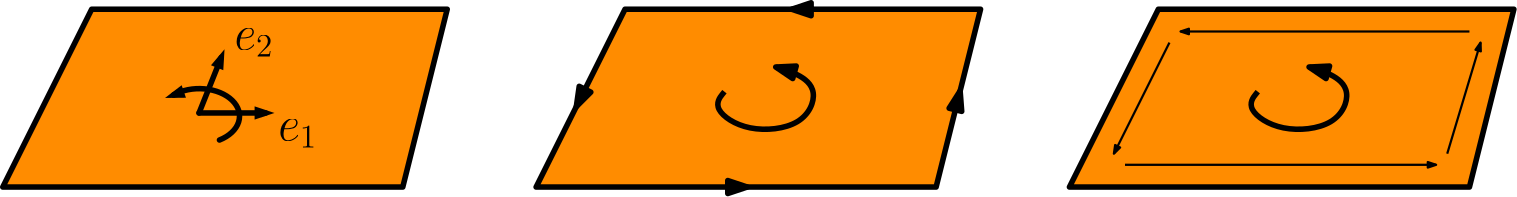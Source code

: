 <?xml version="1.0"?>
<!DOCTYPE ipe SYSTEM "ipe.dtd">
<ipe version="70107" creator="Ipe 7.1.8">
<info created="D:20140725150342" modified="D:20160228122127"/>
<preamble>\usepackage{amsmath}
\usepackage{amssymb}</preamble>
<ipestyle name="basic">
<symbol name="arrow/arc(spx)">
<path stroke="sym-stroke" fill="sym-stroke" pen="sym-pen">
0 0 m
-1 0.333 l
-1 -0.333 l
h
</path>
</symbol>
<symbol name="arrow/farc(spx)">
<path stroke="sym-stroke" fill="white" pen="sym-pen">
0 0 m
-1 0.333 l
-1 -0.333 l
h
</path>
</symbol>
<symbol name="mark/circle(sx)" transformations="translations">
<path fill="sym-stroke">
0.6 0 0 0.6 0 0 e
0.4 0 0 0.4 0 0 e
</path>
</symbol>
<symbol name="mark/disk(sx)" transformations="translations">
<path fill="sym-stroke">
0.6 0 0 0.6 0 0 e
</path>
</symbol>
<symbol name="mark/fdisk(sfx)" transformations="translations">
<group>
<path fill="sym-fill">
0.5 0 0 0.5 0 0 e
</path>
<path fill="sym-stroke" fillrule="eofill">
0.6 0 0 0.6 0 0 e
0.4 0 0 0.4 0 0 e
</path>
</group>
</symbol>
<symbol name="mark/box(sx)" transformations="translations">
<path fill="sym-stroke" fillrule="eofill">
-0.6 -0.6 m
0.6 -0.6 l
0.6 0.6 l
-0.6 0.6 l
h
-0.4 -0.4 m
0.4 -0.4 l
0.4 0.4 l
-0.4 0.4 l
h
</path>
</symbol>
<symbol name="mark/square(sx)" transformations="translations">
<path fill="sym-stroke">
-0.6 -0.6 m
0.6 -0.6 l
0.6 0.6 l
-0.6 0.6 l
h
</path>
</symbol>
<symbol name="mark/fsquare(sfx)" transformations="translations">
<group>
<path fill="sym-fill">
-0.5 -0.5 m
0.5 -0.5 l
0.5 0.5 l
-0.5 0.5 l
h
</path>
<path fill="sym-stroke" fillrule="eofill">
-0.6 -0.6 m
0.6 -0.6 l
0.6 0.6 l
-0.6 0.6 l
h
-0.4 -0.4 m
0.4 -0.4 l
0.4 0.4 l
-0.4 0.4 l
h
</path>
</group>
</symbol>
<symbol name="mark/cross(sx)" transformations="translations">
<group>
<path fill="sym-stroke">
-0.43 -0.57 m
0.57 0.43 l
0.43 0.57 l
-0.57 -0.43 l
h
</path>
<path fill="sym-stroke">
-0.43 0.57 m
0.57 -0.43 l
0.43 -0.57 l
-0.57 0.43 l
h
</path>
</group>
</symbol>
<symbol name="arrow/fnormal(spx)">
<path stroke="sym-stroke" fill="white" pen="sym-pen">
0 0 m
-1 0.333 l
-1 -0.333 l
h
</path>
</symbol>
<symbol name="arrow/pointed(spx)">
<path stroke="sym-stroke" fill="sym-stroke" pen="sym-pen">
0 0 m
-1 0.333 l
-0.8 0 l
-1 -0.333 l
h
</path>
</symbol>
<symbol name="arrow/fpointed(spx)">
<path stroke="sym-stroke" fill="white" pen="sym-pen">
0 0 m
-1 0.333 l
-0.8 0 l
-1 -0.333 l
h
</path>
</symbol>
<symbol name="arrow/linear(spx)">
<path stroke="sym-stroke" pen="sym-pen">
-1 0.333 m
0 0 l
-1 -0.333 l
</path>
</symbol>
<symbol name="arrow/fdouble(spx)">
<path stroke="sym-stroke" fill="white" pen="sym-pen">
0 0 m
-1 0.333 l
-1 -0.333 l
h
-1 0 m
-2 0.333 l
-2 -0.333 l
h
</path>
</symbol>
<symbol name="arrow/double(spx)">
<path stroke="sym-stroke" fill="sym-stroke" pen="sym-pen">
0 0 m
-1 0.333 l
-1 -0.333 l
h
-1 0 m
-2 0.333 l
-2 -0.333 l
h
</path>
</symbol>
<pen name="heavier" value="0.8"/>
<pen name="fat" value="1.2"/>
<pen name="ultrafat" value="2"/>
<symbolsize name="large" value="5"/>
<symbolsize name="small" value="2"/>
<symbolsize name="tiny" value="1.1"/>
<arrowsize name="large" value="10"/>
<arrowsize name="small" value="5"/>
<arrowsize name="tiny" value="3"/>
<color name="red" value="1 0 0"/>
<color name="green" value="0 1 0"/>
<color name="blue" value="0 0 1"/>
<color name="yellow" value="1 1 0"/>
<color name="orange" value="1 0.647 0"/>
<color name="gold" value="1 0.843 0"/>
<color name="purple" value="0.627 0.125 0.941"/>
<color name="gray" value="0.745"/>
<color name="brown" value="0.647 0.165 0.165"/>
<color name="navy" value="0 0 0.502"/>
<color name="pink" value="1 0.753 0.796"/>
<color name="seagreen" value="0.18 0.545 0.341"/>
<color name="turquoise" value="0.251 0.878 0.816"/>
<color name="violet" value="0.933 0.51 0.933"/>
<color name="darkblue" value="0 0 0.545"/>
<color name="darkcyan" value="0 0.545 0.545"/>
<color name="darkgray" value="0.663"/>
<color name="darkgreen" value="0 0.392 0"/>
<color name="darkmagenta" value="0.545 0 0.545"/>
<color name="darkorange" value="1 0.549 0"/>
<color name="darkred" value="0.545 0 0"/>
<color name="lightblue" value="0.678 0.847 0.902"/>
<color name="lightcyan" value="0.878 1 1"/>
<color name="lightgray" value="0.827"/>
<color name="lightgreen" value="0.565 0.933 0.565"/>
<color name="lightyellow" value="1 1 0.878"/>
<dashstyle name="dashed" value="[4] 0"/>
<dashstyle name="dotted" value="[1 3] 0"/>
<dashstyle name="dash dotted" value="[4 2 1 2] 0"/>
<dashstyle name="dash dot dotted" value="[4 2 1 2 1 2] 0"/>
<textsize name="large" value="\large"/>
<textsize name="small" value="\small"/>
<textsize name="tiny" value="\tiny"/>
<textsize name="Large" value="\Large"/>
<textsize name="LARGE" value="\LARGE"/>
<textsize name="huge" value="\huge"/>
<textsize name="Huge" value="\Huge"/>
<textsize name="footnote" value="\footnotesize"/>
<textstyle name="center" begin="\begin{center}" end="\end{center}"/>
<textstyle name="itemize" begin="\begin{itemize}" end="\end{itemize}"/>
<textstyle name="item" begin="\begin{itemize}\item{}" end="\end{itemize}"/>
<gridsize name="4 pts" value="4"/>
<gridsize name="8 pts (~3 mm)" value="8"/>
<gridsize name="16 pts (~6 mm)" value="16"/>
<gridsize name="32 pts (~12 mm)" value="32"/>
<gridsize name="10 pts (~3.5 mm)" value="10"/>
<gridsize name="20 pts (~7 mm)" value="20"/>
<gridsize name="14 pts (~5 mm)" value="14"/>
<gridsize name="28 pts (~10 mm)" value="28"/>
<gridsize name="56 pts (~20 mm)" value="56"/>
<anglesize name="90 deg" value="90"/>
<anglesize name="60 deg" value="60"/>
<anglesize name="45 deg" value="45"/>
<anglesize name="30 deg" value="30"/>
<anglesize name="22.5 deg" value="22.5"/>
<tiling name="falling" angle="-60" step="4" width="1"/>
<tiling name="rising" angle="30" step="4" width="1"/>
</ipestyle>
<page>
<layer name="alpha"/>
<view layers="alpha" active="alpha"/>
<path layer="alpha" stroke="black" fill="darkorange" pen="ultrafat">
256 304 m
224 240 l
368 240 l
384 304 l
h
</path>
<path stroke="black" fill="darkorange" pen="ultrafat">
448 304 m
416 240 l
560 240 l
576 304 l
h
</path>
<path matrix="1.30202 0 0 1.30202 -86.6829 -85.5336" stroke="black" fill="darkorange" pen="ultrafat" arrow="normal/normal">
290.69 276.388 m
287.007 271.784
296.768 264.97
312.79 266.627
316.953 277.037
310.764 281.544
304.871 283.202 s
</path>
<path matrix="1.30202 0 0 1.30202 105.317 -85.5336" stroke="black" fill="darkorange" pen="ultrafat" arrow="normal/normal">
290.69 276.388 m
287.007 271.784
296.768 264.97
312.79 266.627
316.953 277.037
310.764 281.544
304.871 283.202 s
</path>
<path matrix="1 0 0 1 -192 0" stroke="black" fill="darkorange" pen="ultrafat">
256 304 m
224 240 l
368 240 l
384 304 l
h
</path>
<path matrix="1 0 0 1 6.65417 2.66167" stroke="black" fill="darkorange" pen="ultrafat" cap="1" join="0" arrow="normal/tiny">
96 264 m
120 264 l
</path>
<path matrix="1 0 0 1 6.65417 2.66167" stroke="black" fill="darkorange" pen="ultrafat" cap="1" join="0" arrow="normal/tiny">
96 264 m
104 284 l
</path>
<path matrix="1.07669 0 0 0.736264 -1.82553 69.7211" stroke="black" pen="ultrafat" cap="1">
103.873 254.267 m
13.4717 0 0 13.4717 97.0991 265.911 88.432 276.225 a
</path>
<path matrix="1 0 0 1 6.65417 2.66167" stroke="black" pen="ultrafat" join="0" arrow="normal/tiny">
89.6765 271.448 m
86.7341 270.434 l
</path>
<text matrix="1 0 0 1 0.60575 -3.02875" transformations="translations" pos="130.527 259.85" stroke="black" type="label" width="14.164" height="7.415" depth="2.58" valign="baseline" size="LARGE">$e_1$</text>
<text matrix="1 0 0 1 -15.1438 29.6818" transformations="translations" pos="130.527 259.85" stroke="black" type="label" width="14.164" height="7.415" depth="2.58" valign="baseline" size="LARGE">$e_2$</text>
<path stroke="black" pen="ultrafat" arrow="normal/normal">
324 304 m
316 304 l
</path>
<path stroke="black" pen="ultrafat" arrow="normal/normal">
292 240 m
300 240 l
</path>
<path stroke="black" pen="ultrafat" arrow="normal/normal">
375.156 268.626 m
376.65 274.601 l
</path>
<path stroke="black" pen="ultrafat" arrow="normal/normal">
241.688 275.376 m
238.473 268.946 l
</path>
<path stroke="black" pen="heavier" arrow="normal/tiny">
436 248 m
548 248 l
</path>
<path stroke="black" pen="heavier" arrow="normal/tiny">
452 292 m
432 252 l
</path>
<path matrix="1 0 0 1 4 0" stroke="black" pen="heavier" arrow="normal/tiny">
548 252 m
560 292 l
</path>
<path stroke="black" pen="heavier" arrow="normal/tiny">
560 296 m
456 296 l
</path>
</page>
</ipe>
